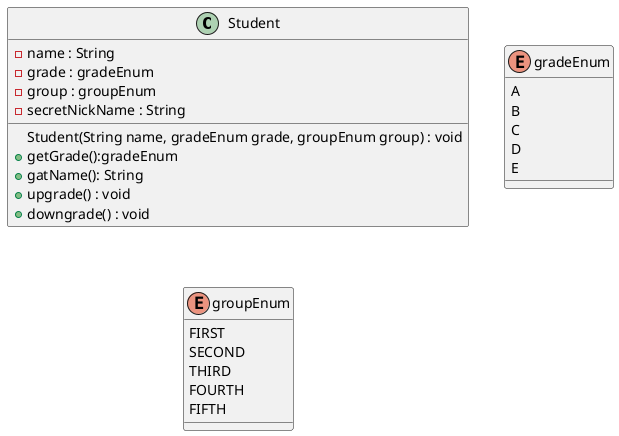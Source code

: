 @startuml
'https://plantuml.com/sequence-diagram

class Student{
- name : String
- grade : gradeEnum
- group : groupEnum
- secretNickName : String
Student(String name, gradeEnum grade, groupEnum group) : void
+ getGrade():gradeEnum
+ gatName(): String
+ upgrade() : void
+ downgrade() : void
}
enum gradeEnum{
 A
 B
 C
 D
 E
}
enum groupEnum{
FIRST
SECOND
THIRD
FOURTH
FIFTH
}


@enduml
